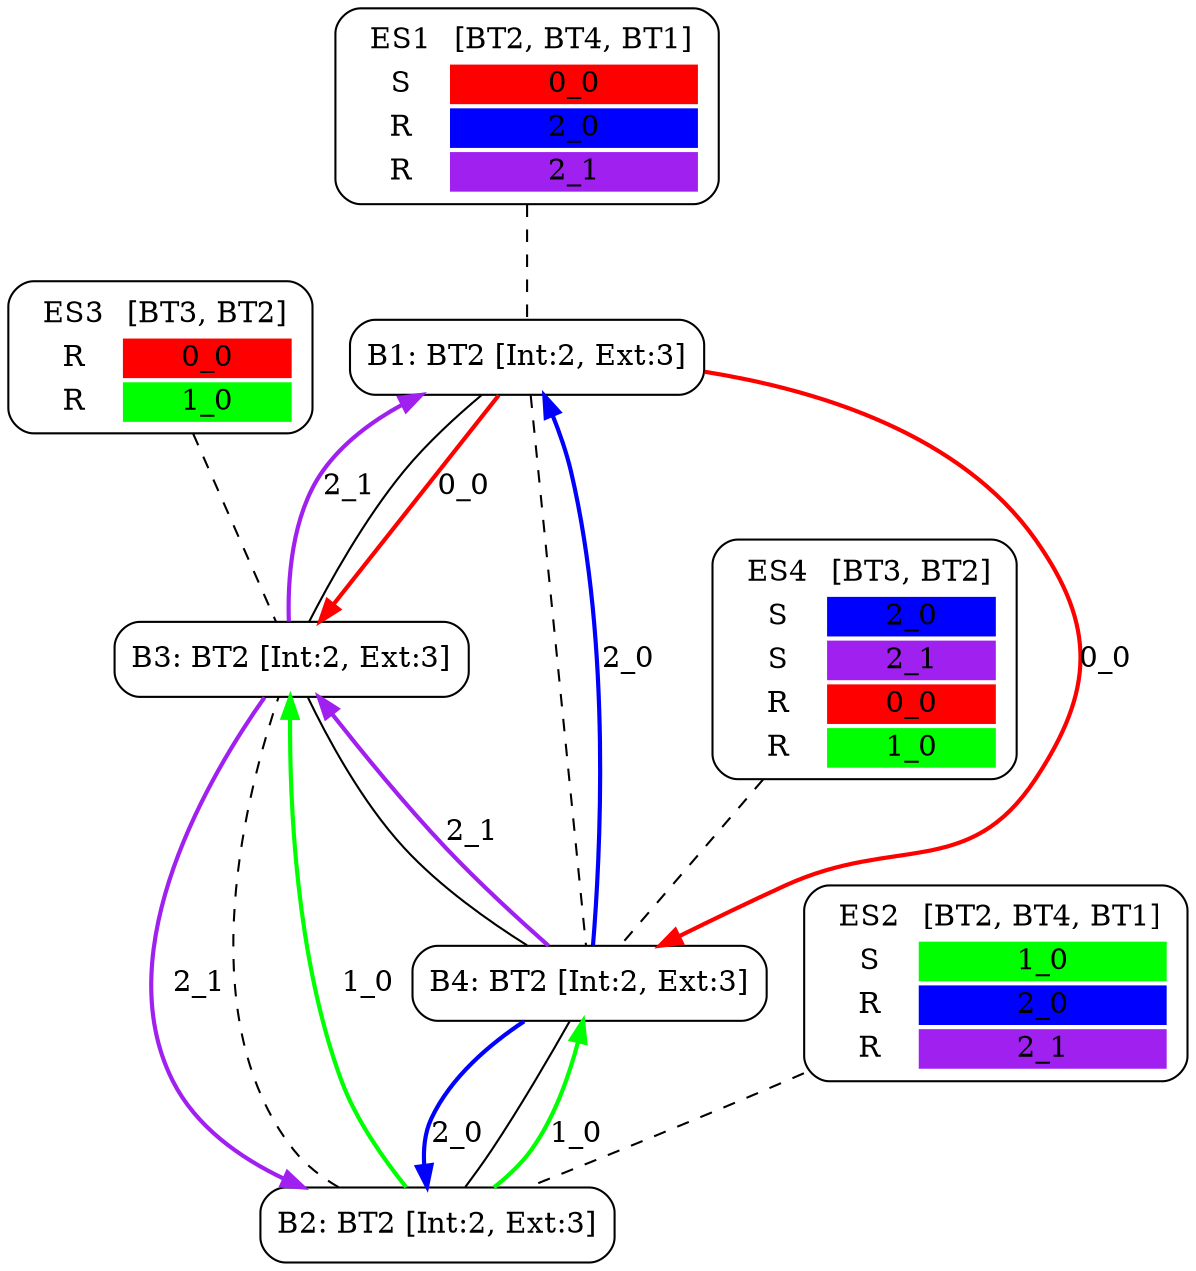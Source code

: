 digraph network {
  ES1 [ label=<<TABLE  BORDER="0"><TR> <TD ALIGN="CENTER" BORDER="0"> ES1 </TD> <TD>[BT2, BT4, BT1]</TD> </TR><TR><TD>S</TD><TD BGCOLOR="red">0_0</TD></TR>
<TR><TD>R</TD><TD BGCOLOR="blue">2_0</TD></TR>
<TR><TD>R</TD><TD BGCOLOR="purple">2_1</TD></TR>
</TABLE>> shape="box" style="rounded" ];
  ES2 [ label=<<TABLE  BORDER="0"><TR> <TD ALIGN="CENTER" BORDER="0"> ES2 </TD> <TD>[BT2, BT4, BT1]</TD> </TR><TR><TD>S</TD><TD BGCOLOR="green">1_0</TD></TR>
<TR><TD>R</TD><TD BGCOLOR="blue">2_0</TD></TR>
<TR><TD>R</TD><TD BGCOLOR="purple">2_1</TD></TR>
</TABLE>> shape="box" style="rounded" ];
  ES3 [ label=<<TABLE  BORDER="0"><TR> <TD ALIGN="CENTER" BORDER="0"> ES3 </TD> <TD>[BT3, BT2]</TD> </TR><TR><TD>R</TD><TD BGCOLOR="red">0_0</TD></TR>
<TR><TD>R</TD><TD BGCOLOR="green">1_0</TD></TR>
</TABLE>> shape="box" style="rounded" ];
  ES4 [ label=<<TABLE  BORDER="0"><TR> <TD ALIGN="CENTER" BORDER="0"> ES4 </TD> <TD>[BT3, BT2]</TD> </TR><TR><TD>S</TD><TD BGCOLOR="blue">2_0</TD></TR>
<TR><TD>S</TD><TD BGCOLOR="purple">2_1</TD></TR>
<TR><TD>R</TD><TD BGCOLOR="red">0_0</TD></TR>
<TR><TD>R</TD><TD BGCOLOR="green">1_0</TD></TR>
</TABLE>> shape="box" style="rounded" ];
  B1 [ label="B1: BT2 [Int:2, Ext:3]" shape="box" style="rounded" ];
  B2 [ label="B2: BT2 [Int:2, Ext:3]" shape="box" style="rounded" ];
  B3 [ label="B3: BT2 [Int:2, Ext:3]" shape="box" style="rounded" ];
  B4 [ label="B4: BT2 [Int:2, Ext:3]" shape="box" style="rounded" ];
  ES1 -> B1 [ style="dashed" arrowhead="none" ];
  ES2 -> B2 [ style="dashed" arrowhead="none" ];
  ES3 -> B3 [ style="dashed" arrowhead="none" ];
  ES4 -> B4 [ style="dashed" arrowhead="none" ];
  B1 -> B3 [ arrowhead="none" ];
  B1 -> B4 [ style="dashed" arrowhead="none" ];
  B2 -> B3 [ style="dashed" arrowhead="none" ];
  B2 -> B4 [ arrowhead="none" ];
  B3 -> B4 [ arrowhead="none" ];
  B1 -> B3 [ label="0_0" color="red" style="bold" ];
  B1 -> B4 [ label="0_0" color="red" style="bold" ];
  B2 -> B3 [ label="1_0" color="green" style="bold" ];
  B2 -> B4 [ label="1_0" color="green" style="bold" ];
  B4 -> B1 [ label="2_0" color="blue" style="bold" ];
  B4 -> B2 [ label="2_0" color="blue" style="bold" ];
  B4 -> B3 [ label="2_1" color="purple" style="bold" ];
  B3 -> B1 [ label="2_1" color="purple" style="bold" ];
  B3 -> B2 [ label="2_1" color="purple" style="bold" ];
}
